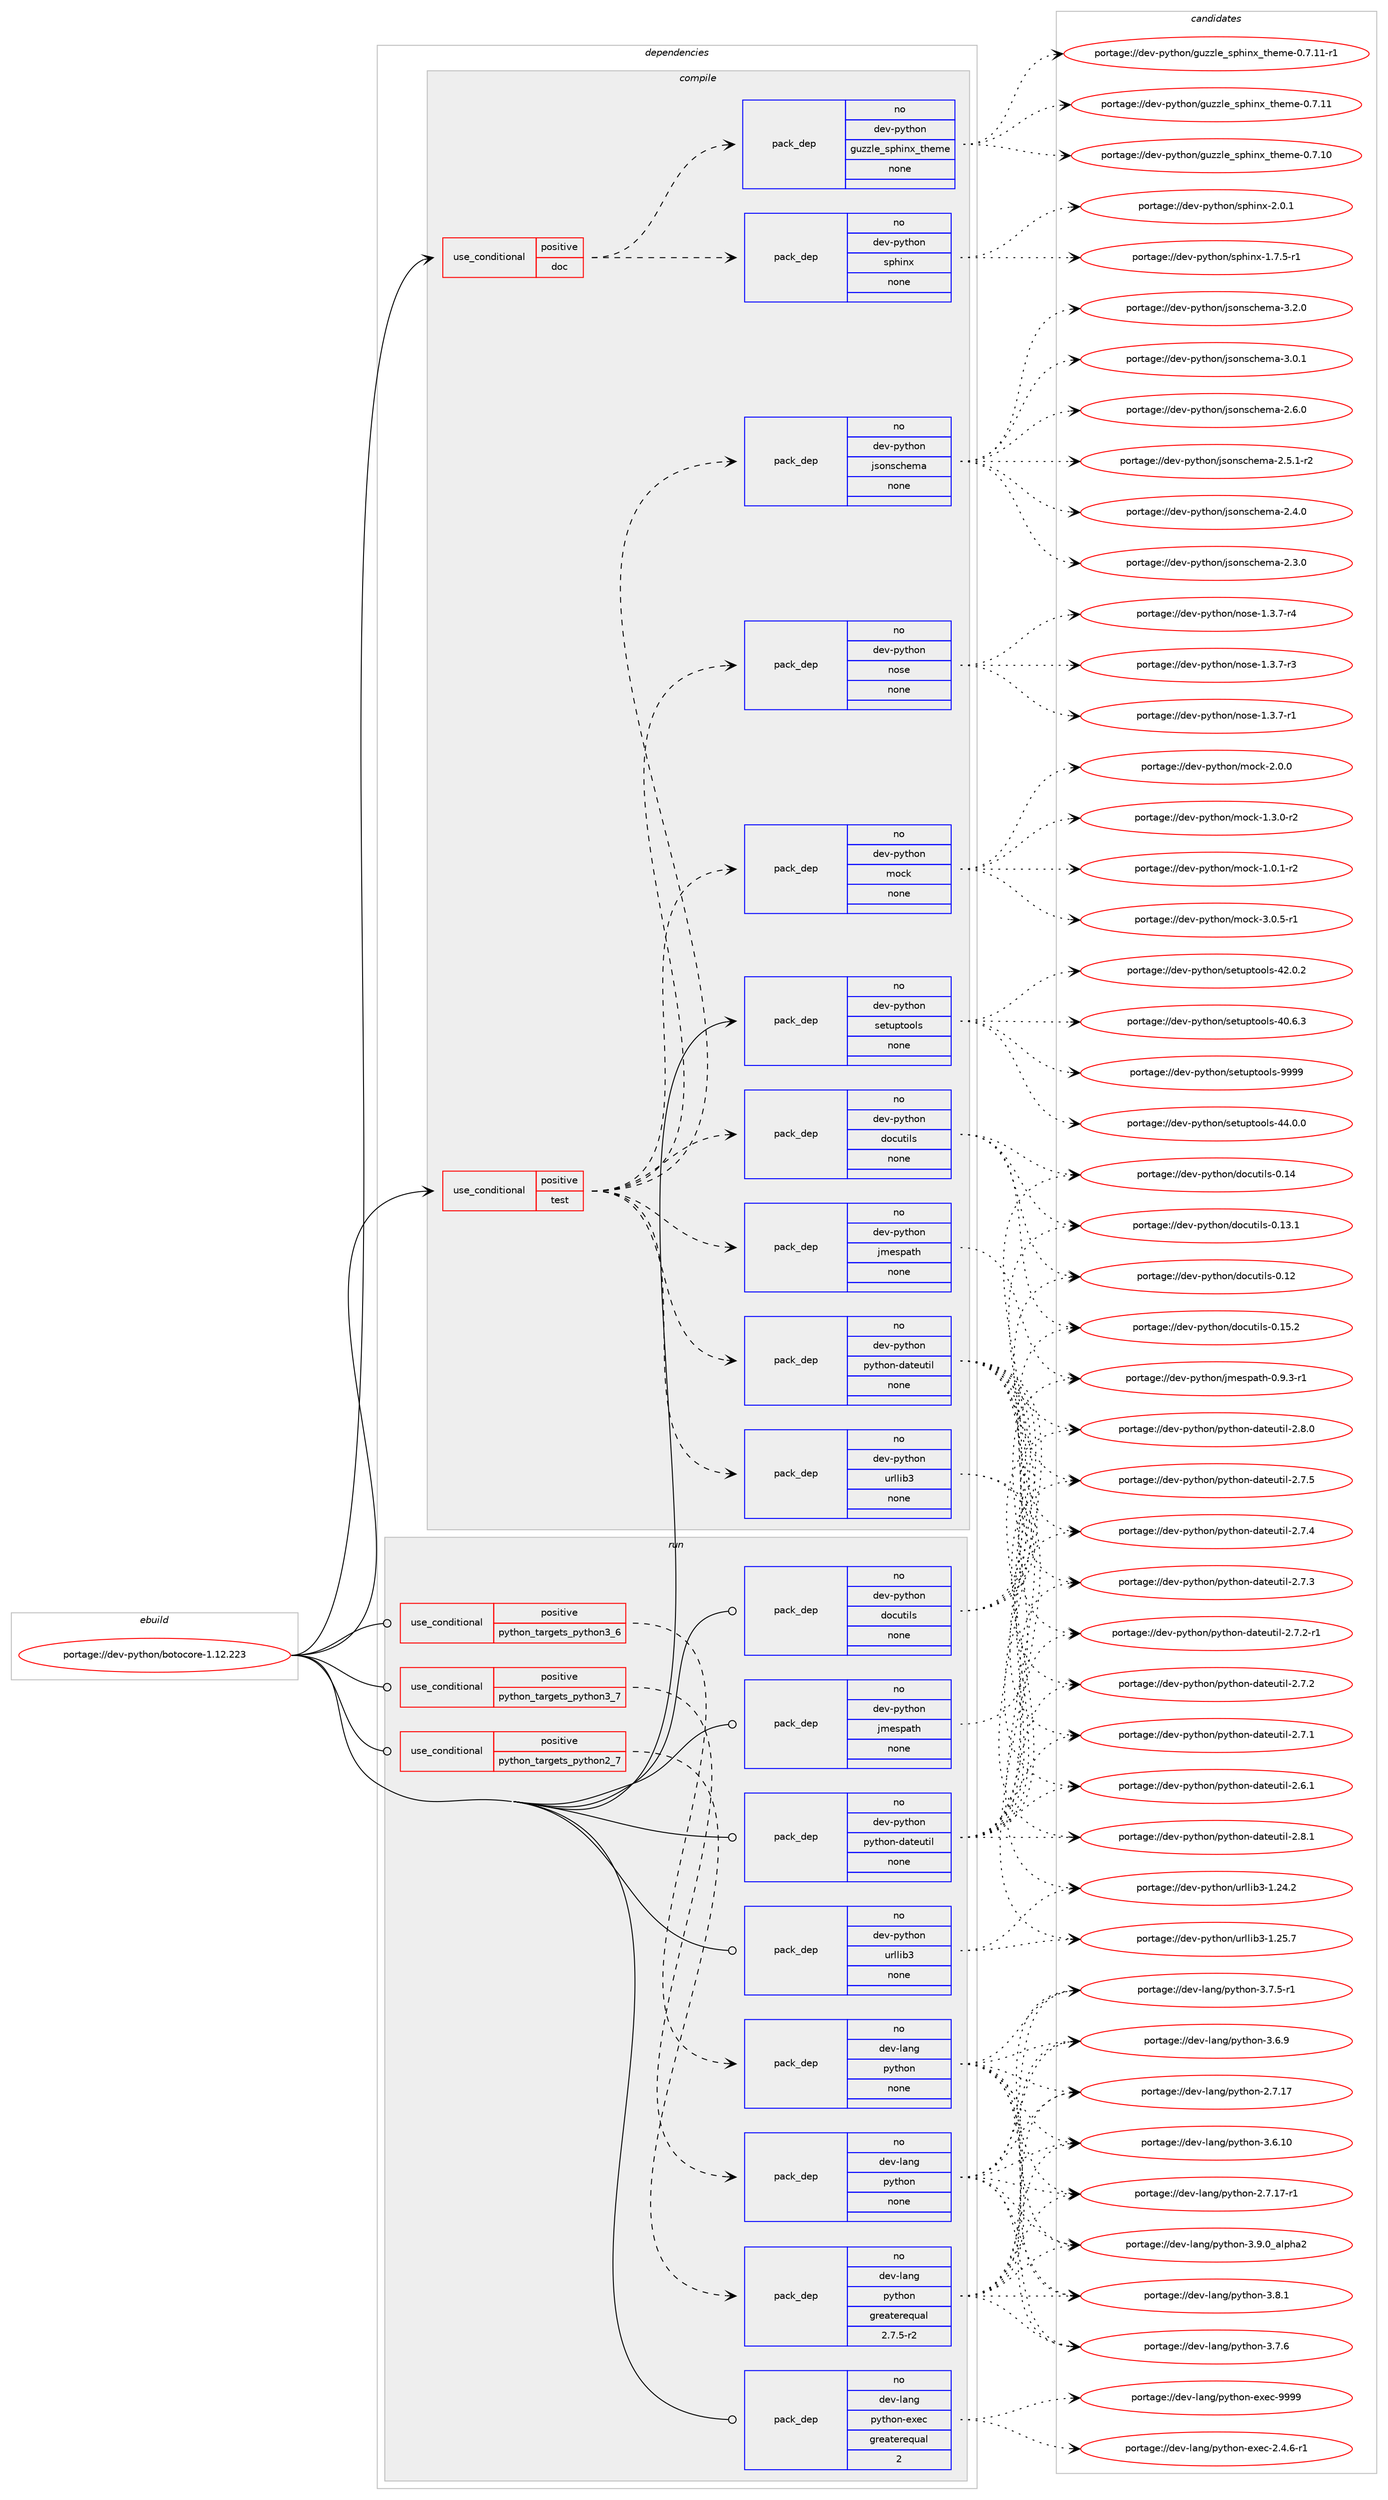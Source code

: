 digraph prolog {

# *************
# Graph options
# *************

newrank=true;
concentrate=true;
compound=true;
graph [rankdir=LR,fontname=Helvetica,fontsize=10,ranksep=1.5];#, ranksep=2.5, nodesep=0.2];
edge  [arrowhead=vee];
node  [fontname=Helvetica,fontsize=10];

# **********
# The ebuild
# **********

subgraph cluster_leftcol {
color=gray;
label=<<i>ebuild</i>>;
id [label="portage://dev-python/botocore-1.12.223", color=red, width=4, href="../dev-python/botocore-1.12.223.svg"];
}

# ****************
# The dependencies
# ****************

subgraph cluster_midcol {
color=gray;
label=<<i>dependencies</i>>;
subgraph cluster_compile {
fillcolor="#eeeeee";
style=filled;
label=<<i>compile</i>>;
subgraph cond118232 {
dependency468782 [label=<<TABLE BORDER="0" CELLBORDER="1" CELLSPACING="0" CELLPADDING="4"><TR><TD ROWSPAN="3" CELLPADDING="10">use_conditional</TD></TR><TR><TD>positive</TD></TR><TR><TD>doc</TD></TR></TABLE>>, shape=none, color=red];
subgraph pack345538 {
dependency468783 [label=<<TABLE BORDER="0" CELLBORDER="1" CELLSPACING="0" CELLPADDING="4" WIDTH="220"><TR><TD ROWSPAN="6" CELLPADDING="30">pack_dep</TD></TR><TR><TD WIDTH="110">no</TD></TR><TR><TD>dev-python</TD></TR><TR><TD>guzzle_sphinx_theme</TD></TR><TR><TD>none</TD></TR><TR><TD></TD></TR></TABLE>>, shape=none, color=blue];
}
dependency468782:e -> dependency468783:w [weight=20,style="dashed",arrowhead="vee"];
subgraph pack345539 {
dependency468784 [label=<<TABLE BORDER="0" CELLBORDER="1" CELLSPACING="0" CELLPADDING="4" WIDTH="220"><TR><TD ROWSPAN="6" CELLPADDING="30">pack_dep</TD></TR><TR><TD WIDTH="110">no</TD></TR><TR><TD>dev-python</TD></TR><TR><TD>sphinx</TD></TR><TR><TD>none</TD></TR><TR><TD></TD></TR></TABLE>>, shape=none, color=blue];
}
dependency468782:e -> dependency468784:w [weight=20,style="dashed",arrowhead="vee"];
}
id:e -> dependency468782:w [weight=20,style="solid",arrowhead="vee"];
subgraph cond118233 {
dependency468785 [label=<<TABLE BORDER="0" CELLBORDER="1" CELLSPACING="0" CELLPADDING="4"><TR><TD ROWSPAN="3" CELLPADDING="10">use_conditional</TD></TR><TR><TD>positive</TD></TR><TR><TD>test</TD></TR></TABLE>>, shape=none, color=red];
subgraph pack345540 {
dependency468786 [label=<<TABLE BORDER="0" CELLBORDER="1" CELLSPACING="0" CELLPADDING="4" WIDTH="220"><TR><TD ROWSPAN="6" CELLPADDING="30">pack_dep</TD></TR><TR><TD WIDTH="110">no</TD></TR><TR><TD>dev-python</TD></TR><TR><TD>docutils</TD></TR><TR><TD>none</TD></TR><TR><TD></TD></TR></TABLE>>, shape=none, color=blue];
}
dependency468785:e -> dependency468786:w [weight=20,style="dashed",arrowhead="vee"];
subgraph pack345541 {
dependency468787 [label=<<TABLE BORDER="0" CELLBORDER="1" CELLSPACING="0" CELLPADDING="4" WIDTH="220"><TR><TD ROWSPAN="6" CELLPADDING="30">pack_dep</TD></TR><TR><TD WIDTH="110">no</TD></TR><TR><TD>dev-python</TD></TR><TR><TD>jmespath</TD></TR><TR><TD>none</TD></TR><TR><TD></TD></TR></TABLE>>, shape=none, color=blue];
}
dependency468785:e -> dependency468787:w [weight=20,style="dashed",arrowhead="vee"];
subgraph pack345542 {
dependency468788 [label=<<TABLE BORDER="0" CELLBORDER="1" CELLSPACING="0" CELLPADDING="4" WIDTH="220"><TR><TD ROWSPAN="6" CELLPADDING="30">pack_dep</TD></TR><TR><TD WIDTH="110">no</TD></TR><TR><TD>dev-python</TD></TR><TR><TD>python-dateutil</TD></TR><TR><TD>none</TD></TR><TR><TD></TD></TR></TABLE>>, shape=none, color=blue];
}
dependency468785:e -> dependency468788:w [weight=20,style="dashed",arrowhead="vee"];
subgraph pack345543 {
dependency468789 [label=<<TABLE BORDER="0" CELLBORDER="1" CELLSPACING="0" CELLPADDING="4" WIDTH="220"><TR><TD ROWSPAN="6" CELLPADDING="30">pack_dep</TD></TR><TR><TD WIDTH="110">no</TD></TR><TR><TD>dev-python</TD></TR><TR><TD>urllib3</TD></TR><TR><TD>none</TD></TR><TR><TD></TD></TR></TABLE>>, shape=none, color=blue];
}
dependency468785:e -> dependency468789:w [weight=20,style="dashed",arrowhead="vee"];
subgraph pack345544 {
dependency468790 [label=<<TABLE BORDER="0" CELLBORDER="1" CELLSPACING="0" CELLPADDING="4" WIDTH="220"><TR><TD ROWSPAN="6" CELLPADDING="30">pack_dep</TD></TR><TR><TD WIDTH="110">no</TD></TR><TR><TD>dev-python</TD></TR><TR><TD>mock</TD></TR><TR><TD>none</TD></TR><TR><TD></TD></TR></TABLE>>, shape=none, color=blue];
}
dependency468785:e -> dependency468790:w [weight=20,style="dashed",arrowhead="vee"];
subgraph pack345545 {
dependency468791 [label=<<TABLE BORDER="0" CELLBORDER="1" CELLSPACING="0" CELLPADDING="4" WIDTH="220"><TR><TD ROWSPAN="6" CELLPADDING="30">pack_dep</TD></TR><TR><TD WIDTH="110">no</TD></TR><TR><TD>dev-python</TD></TR><TR><TD>nose</TD></TR><TR><TD>none</TD></TR><TR><TD></TD></TR></TABLE>>, shape=none, color=blue];
}
dependency468785:e -> dependency468791:w [weight=20,style="dashed",arrowhead="vee"];
subgraph pack345546 {
dependency468792 [label=<<TABLE BORDER="0" CELLBORDER="1" CELLSPACING="0" CELLPADDING="4" WIDTH="220"><TR><TD ROWSPAN="6" CELLPADDING="30">pack_dep</TD></TR><TR><TD WIDTH="110">no</TD></TR><TR><TD>dev-python</TD></TR><TR><TD>jsonschema</TD></TR><TR><TD>none</TD></TR><TR><TD></TD></TR></TABLE>>, shape=none, color=blue];
}
dependency468785:e -> dependency468792:w [weight=20,style="dashed",arrowhead="vee"];
}
id:e -> dependency468785:w [weight=20,style="solid",arrowhead="vee"];
subgraph pack345547 {
dependency468793 [label=<<TABLE BORDER="0" CELLBORDER="1" CELLSPACING="0" CELLPADDING="4" WIDTH="220"><TR><TD ROWSPAN="6" CELLPADDING="30">pack_dep</TD></TR><TR><TD WIDTH="110">no</TD></TR><TR><TD>dev-python</TD></TR><TR><TD>setuptools</TD></TR><TR><TD>none</TD></TR><TR><TD></TD></TR></TABLE>>, shape=none, color=blue];
}
id:e -> dependency468793:w [weight=20,style="solid",arrowhead="vee"];
}
subgraph cluster_compileandrun {
fillcolor="#eeeeee";
style=filled;
label=<<i>compile and run</i>>;
}
subgraph cluster_run {
fillcolor="#eeeeee";
style=filled;
label=<<i>run</i>>;
subgraph cond118234 {
dependency468794 [label=<<TABLE BORDER="0" CELLBORDER="1" CELLSPACING="0" CELLPADDING="4"><TR><TD ROWSPAN="3" CELLPADDING="10">use_conditional</TD></TR><TR><TD>positive</TD></TR><TR><TD>python_targets_python2_7</TD></TR></TABLE>>, shape=none, color=red];
subgraph pack345548 {
dependency468795 [label=<<TABLE BORDER="0" CELLBORDER="1" CELLSPACING="0" CELLPADDING="4" WIDTH="220"><TR><TD ROWSPAN="6" CELLPADDING="30">pack_dep</TD></TR><TR><TD WIDTH="110">no</TD></TR><TR><TD>dev-lang</TD></TR><TR><TD>python</TD></TR><TR><TD>greaterequal</TD></TR><TR><TD>2.7.5-r2</TD></TR></TABLE>>, shape=none, color=blue];
}
dependency468794:e -> dependency468795:w [weight=20,style="dashed",arrowhead="vee"];
}
id:e -> dependency468794:w [weight=20,style="solid",arrowhead="odot"];
subgraph cond118235 {
dependency468796 [label=<<TABLE BORDER="0" CELLBORDER="1" CELLSPACING="0" CELLPADDING="4"><TR><TD ROWSPAN="3" CELLPADDING="10">use_conditional</TD></TR><TR><TD>positive</TD></TR><TR><TD>python_targets_python3_6</TD></TR></TABLE>>, shape=none, color=red];
subgraph pack345549 {
dependency468797 [label=<<TABLE BORDER="0" CELLBORDER="1" CELLSPACING="0" CELLPADDING="4" WIDTH="220"><TR><TD ROWSPAN="6" CELLPADDING="30">pack_dep</TD></TR><TR><TD WIDTH="110">no</TD></TR><TR><TD>dev-lang</TD></TR><TR><TD>python</TD></TR><TR><TD>none</TD></TR><TR><TD></TD></TR></TABLE>>, shape=none, color=blue];
}
dependency468796:e -> dependency468797:w [weight=20,style="dashed",arrowhead="vee"];
}
id:e -> dependency468796:w [weight=20,style="solid",arrowhead="odot"];
subgraph cond118236 {
dependency468798 [label=<<TABLE BORDER="0" CELLBORDER="1" CELLSPACING="0" CELLPADDING="4"><TR><TD ROWSPAN="3" CELLPADDING="10">use_conditional</TD></TR><TR><TD>positive</TD></TR><TR><TD>python_targets_python3_7</TD></TR></TABLE>>, shape=none, color=red];
subgraph pack345550 {
dependency468799 [label=<<TABLE BORDER="0" CELLBORDER="1" CELLSPACING="0" CELLPADDING="4" WIDTH="220"><TR><TD ROWSPAN="6" CELLPADDING="30">pack_dep</TD></TR><TR><TD WIDTH="110">no</TD></TR><TR><TD>dev-lang</TD></TR><TR><TD>python</TD></TR><TR><TD>none</TD></TR><TR><TD></TD></TR></TABLE>>, shape=none, color=blue];
}
dependency468798:e -> dependency468799:w [weight=20,style="dashed",arrowhead="vee"];
}
id:e -> dependency468798:w [weight=20,style="solid",arrowhead="odot"];
subgraph pack345551 {
dependency468800 [label=<<TABLE BORDER="0" CELLBORDER="1" CELLSPACING="0" CELLPADDING="4" WIDTH="220"><TR><TD ROWSPAN="6" CELLPADDING="30">pack_dep</TD></TR><TR><TD WIDTH="110">no</TD></TR><TR><TD>dev-lang</TD></TR><TR><TD>python-exec</TD></TR><TR><TD>greaterequal</TD></TR><TR><TD>2</TD></TR></TABLE>>, shape=none, color=blue];
}
id:e -> dependency468800:w [weight=20,style="solid",arrowhead="odot"];
subgraph pack345552 {
dependency468801 [label=<<TABLE BORDER="0" CELLBORDER="1" CELLSPACING="0" CELLPADDING="4" WIDTH="220"><TR><TD ROWSPAN="6" CELLPADDING="30">pack_dep</TD></TR><TR><TD WIDTH="110">no</TD></TR><TR><TD>dev-python</TD></TR><TR><TD>docutils</TD></TR><TR><TD>none</TD></TR><TR><TD></TD></TR></TABLE>>, shape=none, color=blue];
}
id:e -> dependency468801:w [weight=20,style="solid",arrowhead="odot"];
subgraph pack345553 {
dependency468802 [label=<<TABLE BORDER="0" CELLBORDER="1" CELLSPACING="0" CELLPADDING="4" WIDTH="220"><TR><TD ROWSPAN="6" CELLPADDING="30">pack_dep</TD></TR><TR><TD WIDTH="110">no</TD></TR><TR><TD>dev-python</TD></TR><TR><TD>jmespath</TD></TR><TR><TD>none</TD></TR><TR><TD></TD></TR></TABLE>>, shape=none, color=blue];
}
id:e -> dependency468802:w [weight=20,style="solid",arrowhead="odot"];
subgraph pack345554 {
dependency468803 [label=<<TABLE BORDER="0" CELLBORDER="1" CELLSPACING="0" CELLPADDING="4" WIDTH="220"><TR><TD ROWSPAN="6" CELLPADDING="30">pack_dep</TD></TR><TR><TD WIDTH="110">no</TD></TR><TR><TD>dev-python</TD></TR><TR><TD>python-dateutil</TD></TR><TR><TD>none</TD></TR><TR><TD></TD></TR></TABLE>>, shape=none, color=blue];
}
id:e -> dependency468803:w [weight=20,style="solid",arrowhead="odot"];
subgraph pack345555 {
dependency468804 [label=<<TABLE BORDER="0" CELLBORDER="1" CELLSPACING="0" CELLPADDING="4" WIDTH="220"><TR><TD ROWSPAN="6" CELLPADDING="30">pack_dep</TD></TR><TR><TD WIDTH="110">no</TD></TR><TR><TD>dev-python</TD></TR><TR><TD>urllib3</TD></TR><TR><TD>none</TD></TR><TR><TD></TD></TR></TABLE>>, shape=none, color=blue];
}
id:e -> dependency468804:w [weight=20,style="solid",arrowhead="odot"];
}
}

# **************
# The candidates
# **************

subgraph cluster_choices {
rank=same;
color=gray;
label=<<i>candidates</i>>;

subgraph choice345538 {
color=black;
nodesep=1;
choice10010111845112121116104111110471031171221221081019511511210410511012095116104101109101454846554649494511449 [label="portage://dev-python/guzzle_sphinx_theme-0.7.11-r1", color=red, width=4,href="../dev-python/guzzle_sphinx_theme-0.7.11-r1.svg"];
choice1001011184511212111610411111047103117122122108101951151121041051101209511610410110910145484655464949 [label="portage://dev-python/guzzle_sphinx_theme-0.7.11", color=red, width=4,href="../dev-python/guzzle_sphinx_theme-0.7.11.svg"];
choice1001011184511212111610411111047103117122122108101951151121041051101209511610410110910145484655464948 [label="portage://dev-python/guzzle_sphinx_theme-0.7.10", color=red, width=4,href="../dev-python/guzzle_sphinx_theme-0.7.10.svg"];
dependency468783:e -> choice10010111845112121116104111110471031171221221081019511511210410511012095116104101109101454846554649494511449:w [style=dotted,weight="100"];
dependency468783:e -> choice1001011184511212111610411111047103117122122108101951151121041051101209511610410110910145484655464949:w [style=dotted,weight="100"];
dependency468783:e -> choice1001011184511212111610411111047103117122122108101951151121041051101209511610410110910145484655464948:w [style=dotted,weight="100"];
}
subgraph choice345539 {
color=black;
nodesep=1;
choice1001011184511212111610411111047115112104105110120455046484649 [label="portage://dev-python/sphinx-2.0.1", color=red, width=4,href="../dev-python/sphinx-2.0.1.svg"];
choice10010111845112121116104111110471151121041051101204549465546534511449 [label="portage://dev-python/sphinx-1.7.5-r1", color=red, width=4,href="../dev-python/sphinx-1.7.5-r1.svg"];
dependency468784:e -> choice1001011184511212111610411111047115112104105110120455046484649:w [style=dotted,weight="100"];
dependency468784:e -> choice10010111845112121116104111110471151121041051101204549465546534511449:w [style=dotted,weight="100"];
}
subgraph choice345540 {
color=black;
nodesep=1;
choice10010111845112121116104111110471001119911711610510811545484649534650 [label="portage://dev-python/docutils-0.15.2", color=red, width=4,href="../dev-python/docutils-0.15.2.svg"];
choice1001011184511212111610411111047100111991171161051081154548464952 [label="portage://dev-python/docutils-0.14", color=red, width=4,href="../dev-python/docutils-0.14.svg"];
choice10010111845112121116104111110471001119911711610510811545484649514649 [label="portage://dev-python/docutils-0.13.1", color=red, width=4,href="../dev-python/docutils-0.13.1.svg"];
choice1001011184511212111610411111047100111991171161051081154548464950 [label="portage://dev-python/docutils-0.12", color=red, width=4,href="../dev-python/docutils-0.12.svg"];
dependency468786:e -> choice10010111845112121116104111110471001119911711610510811545484649534650:w [style=dotted,weight="100"];
dependency468786:e -> choice1001011184511212111610411111047100111991171161051081154548464952:w [style=dotted,weight="100"];
dependency468786:e -> choice10010111845112121116104111110471001119911711610510811545484649514649:w [style=dotted,weight="100"];
dependency468786:e -> choice1001011184511212111610411111047100111991171161051081154548464950:w [style=dotted,weight="100"];
}
subgraph choice345541 {
color=black;
nodesep=1;
choice1001011184511212111610411111047106109101115112971161044548465746514511449 [label="portage://dev-python/jmespath-0.9.3-r1", color=red, width=4,href="../dev-python/jmespath-0.9.3-r1.svg"];
dependency468787:e -> choice1001011184511212111610411111047106109101115112971161044548465746514511449:w [style=dotted,weight="100"];
}
subgraph choice345542 {
color=black;
nodesep=1;
choice10010111845112121116104111110471121211161041111104510097116101117116105108455046564649 [label="portage://dev-python/python-dateutil-2.8.1", color=red, width=4,href="../dev-python/python-dateutil-2.8.1.svg"];
choice10010111845112121116104111110471121211161041111104510097116101117116105108455046564648 [label="portage://dev-python/python-dateutil-2.8.0", color=red, width=4,href="../dev-python/python-dateutil-2.8.0.svg"];
choice10010111845112121116104111110471121211161041111104510097116101117116105108455046554653 [label="portage://dev-python/python-dateutil-2.7.5", color=red, width=4,href="../dev-python/python-dateutil-2.7.5.svg"];
choice10010111845112121116104111110471121211161041111104510097116101117116105108455046554652 [label="portage://dev-python/python-dateutil-2.7.4", color=red, width=4,href="../dev-python/python-dateutil-2.7.4.svg"];
choice10010111845112121116104111110471121211161041111104510097116101117116105108455046554651 [label="portage://dev-python/python-dateutil-2.7.3", color=red, width=4,href="../dev-python/python-dateutil-2.7.3.svg"];
choice100101118451121211161041111104711212111610411111045100971161011171161051084550465546504511449 [label="portage://dev-python/python-dateutil-2.7.2-r1", color=red, width=4,href="../dev-python/python-dateutil-2.7.2-r1.svg"];
choice10010111845112121116104111110471121211161041111104510097116101117116105108455046554650 [label="portage://dev-python/python-dateutil-2.7.2", color=red, width=4,href="../dev-python/python-dateutil-2.7.2.svg"];
choice10010111845112121116104111110471121211161041111104510097116101117116105108455046554649 [label="portage://dev-python/python-dateutil-2.7.1", color=red, width=4,href="../dev-python/python-dateutil-2.7.1.svg"];
choice10010111845112121116104111110471121211161041111104510097116101117116105108455046544649 [label="portage://dev-python/python-dateutil-2.6.1", color=red, width=4,href="../dev-python/python-dateutil-2.6.1.svg"];
dependency468788:e -> choice10010111845112121116104111110471121211161041111104510097116101117116105108455046564649:w [style=dotted,weight="100"];
dependency468788:e -> choice10010111845112121116104111110471121211161041111104510097116101117116105108455046564648:w [style=dotted,weight="100"];
dependency468788:e -> choice10010111845112121116104111110471121211161041111104510097116101117116105108455046554653:w [style=dotted,weight="100"];
dependency468788:e -> choice10010111845112121116104111110471121211161041111104510097116101117116105108455046554652:w [style=dotted,weight="100"];
dependency468788:e -> choice10010111845112121116104111110471121211161041111104510097116101117116105108455046554651:w [style=dotted,weight="100"];
dependency468788:e -> choice100101118451121211161041111104711212111610411111045100971161011171161051084550465546504511449:w [style=dotted,weight="100"];
dependency468788:e -> choice10010111845112121116104111110471121211161041111104510097116101117116105108455046554650:w [style=dotted,weight="100"];
dependency468788:e -> choice10010111845112121116104111110471121211161041111104510097116101117116105108455046554649:w [style=dotted,weight="100"];
dependency468788:e -> choice10010111845112121116104111110471121211161041111104510097116101117116105108455046544649:w [style=dotted,weight="100"];
}
subgraph choice345543 {
color=black;
nodesep=1;
choice1001011184511212111610411111047117114108108105985145494650534655 [label="portage://dev-python/urllib3-1.25.7", color=red, width=4,href="../dev-python/urllib3-1.25.7.svg"];
choice1001011184511212111610411111047117114108108105985145494650524650 [label="portage://dev-python/urllib3-1.24.2", color=red, width=4,href="../dev-python/urllib3-1.24.2.svg"];
dependency468789:e -> choice1001011184511212111610411111047117114108108105985145494650534655:w [style=dotted,weight="100"];
dependency468789:e -> choice1001011184511212111610411111047117114108108105985145494650524650:w [style=dotted,weight="100"];
}
subgraph choice345544 {
color=black;
nodesep=1;
choice1001011184511212111610411111047109111991074551464846534511449 [label="portage://dev-python/mock-3.0.5-r1", color=red, width=4,href="../dev-python/mock-3.0.5-r1.svg"];
choice100101118451121211161041111104710911199107455046484648 [label="portage://dev-python/mock-2.0.0", color=red, width=4,href="../dev-python/mock-2.0.0.svg"];
choice1001011184511212111610411111047109111991074549465146484511450 [label="portage://dev-python/mock-1.3.0-r2", color=red, width=4,href="../dev-python/mock-1.3.0-r2.svg"];
choice1001011184511212111610411111047109111991074549464846494511450 [label="portage://dev-python/mock-1.0.1-r2", color=red, width=4,href="../dev-python/mock-1.0.1-r2.svg"];
dependency468790:e -> choice1001011184511212111610411111047109111991074551464846534511449:w [style=dotted,weight="100"];
dependency468790:e -> choice100101118451121211161041111104710911199107455046484648:w [style=dotted,weight="100"];
dependency468790:e -> choice1001011184511212111610411111047109111991074549465146484511450:w [style=dotted,weight="100"];
dependency468790:e -> choice1001011184511212111610411111047109111991074549464846494511450:w [style=dotted,weight="100"];
}
subgraph choice345545 {
color=black;
nodesep=1;
choice10010111845112121116104111110471101111151014549465146554511452 [label="portage://dev-python/nose-1.3.7-r4", color=red, width=4,href="../dev-python/nose-1.3.7-r4.svg"];
choice10010111845112121116104111110471101111151014549465146554511451 [label="portage://dev-python/nose-1.3.7-r3", color=red, width=4,href="../dev-python/nose-1.3.7-r3.svg"];
choice10010111845112121116104111110471101111151014549465146554511449 [label="portage://dev-python/nose-1.3.7-r1", color=red, width=4,href="../dev-python/nose-1.3.7-r1.svg"];
dependency468791:e -> choice10010111845112121116104111110471101111151014549465146554511452:w [style=dotted,weight="100"];
dependency468791:e -> choice10010111845112121116104111110471101111151014549465146554511451:w [style=dotted,weight="100"];
dependency468791:e -> choice10010111845112121116104111110471101111151014549465146554511449:w [style=dotted,weight="100"];
}
subgraph choice345546 {
color=black;
nodesep=1;
choice10010111845112121116104111110471061151111101159910410110997455146504648 [label="portage://dev-python/jsonschema-3.2.0", color=red, width=4,href="../dev-python/jsonschema-3.2.0.svg"];
choice10010111845112121116104111110471061151111101159910410110997455146484649 [label="portage://dev-python/jsonschema-3.0.1", color=red, width=4,href="../dev-python/jsonschema-3.0.1.svg"];
choice10010111845112121116104111110471061151111101159910410110997455046544648 [label="portage://dev-python/jsonschema-2.6.0", color=red, width=4,href="../dev-python/jsonschema-2.6.0.svg"];
choice100101118451121211161041111104710611511111011599104101109974550465346494511450 [label="portage://dev-python/jsonschema-2.5.1-r2", color=red, width=4,href="../dev-python/jsonschema-2.5.1-r2.svg"];
choice10010111845112121116104111110471061151111101159910410110997455046524648 [label="portage://dev-python/jsonschema-2.4.0", color=red, width=4,href="../dev-python/jsonschema-2.4.0.svg"];
choice10010111845112121116104111110471061151111101159910410110997455046514648 [label="portage://dev-python/jsonschema-2.3.0", color=red, width=4,href="../dev-python/jsonschema-2.3.0.svg"];
dependency468792:e -> choice10010111845112121116104111110471061151111101159910410110997455146504648:w [style=dotted,weight="100"];
dependency468792:e -> choice10010111845112121116104111110471061151111101159910410110997455146484649:w [style=dotted,weight="100"];
dependency468792:e -> choice10010111845112121116104111110471061151111101159910410110997455046544648:w [style=dotted,weight="100"];
dependency468792:e -> choice100101118451121211161041111104710611511111011599104101109974550465346494511450:w [style=dotted,weight="100"];
dependency468792:e -> choice10010111845112121116104111110471061151111101159910410110997455046524648:w [style=dotted,weight="100"];
dependency468792:e -> choice10010111845112121116104111110471061151111101159910410110997455046514648:w [style=dotted,weight="100"];
}
subgraph choice345547 {
color=black;
nodesep=1;
choice10010111845112121116104111110471151011161171121161111111081154557575757 [label="portage://dev-python/setuptools-9999", color=red, width=4,href="../dev-python/setuptools-9999.svg"];
choice100101118451121211161041111104711510111611711211611111110811545525246484648 [label="portage://dev-python/setuptools-44.0.0", color=red, width=4,href="../dev-python/setuptools-44.0.0.svg"];
choice100101118451121211161041111104711510111611711211611111110811545525046484650 [label="portage://dev-python/setuptools-42.0.2", color=red, width=4,href="../dev-python/setuptools-42.0.2.svg"];
choice100101118451121211161041111104711510111611711211611111110811545524846544651 [label="portage://dev-python/setuptools-40.6.3", color=red, width=4,href="../dev-python/setuptools-40.6.3.svg"];
dependency468793:e -> choice10010111845112121116104111110471151011161171121161111111081154557575757:w [style=dotted,weight="100"];
dependency468793:e -> choice100101118451121211161041111104711510111611711211611111110811545525246484648:w [style=dotted,weight="100"];
dependency468793:e -> choice100101118451121211161041111104711510111611711211611111110811545525046484650:w [style=dotted,weight="100"];
dependency468793:e -> choice100101118451121211161041111104711510111611711211611111110811545524846544651:w [style=dotted,weight="100"];
}
subgraph choice345548 {
color=black;
nodesep=1;
choice10010111845108971101034711212111610411111045514657464895971081121049750 [label="portage://dev-lang/python-3.9.0_alpha2", color=red, width=4,href="../dev-lang/python-3.9.0_alpha2.svg"];
choice100101118451089711010347112121116104111110455146564649 [label="portage://dev-lang/python-3.8.1", color=red, width=4,href="../dev-lang/python-3.8.1.svg"];
choice100101118451089711010347112121116104111110455146554654 [label="portage://dev-lang/python-3.7.6", color=red, width=4,href="../dev-lang/python-3.7.6.svg"];
choice1001011184510897110103471121211161041111104551465546534511449 [label="portage://dev-lang/python-3.7.5-r1", color=red, width=4,href="../dev-lang/python-3.7.5-r1.svg"];
choice100101118451089711010347112121116104111110455146544657 [label="portage://dev-lang/python-3.6.9", color=red, width=4,href="../dev-lang/python-3.6.9.svg"];
choice10010111845108971101034711212111610411111045514654464948 [label="portage://dev-lang/python-3.6.10", color=red, width=4,href="../dev-lang/python-3.6.10.svg"];
choice100101118451089711010347112121116104111110455046554649554511449 [label="portage://dev-lang/python-2.7.17-r1", color=red, width=4,href="../dev-lang/python-2.7.17-r1.svg"];
choice10010111845108971101034711212111610411111045504655464955 [label="portage://dev-lang/python-2.7.17", color=red, width=4,href="../dev-lang/python-2.7.17.svg"];
dependency468795:e -> choice10010111845108971101034711212111610411111045514657464895971081121049750:w [style=dotted,weight="100"];
dependency468795:e -> choice100101118451089711010347112121116104111110455146564649:w [style=dotted,weight="100"];
dependency468795:e -> choice100101118451089711010347112121116104111110455146554654:w [style=dotted,weight="100"];
dependency468795:e -> choice1001011184510897110103471121211161041111104551465546534511449:w [style=dotted,weight="100"];
dependency468795:e -> choice100101118451089711010347112121116104111110455146544657:w [style=dotted,weight="100"];
dependency468795:e -> choice10010111845108971101034711212111610411111045514654464948:w [style=dotted,weight="100"];
dependency468795:e -> choice100101118451089711010347112121116104111110455046554649554511449:w [style=dotted,weight="100"];
dependency468795:e -> choice10010111845108971101034711212111610411111045504655464955:w [style=dotted,weight="100"];
}
subgraph choice345549 {
color=black;
nodesep=1;
choice10010111845108971101034711212111610411111045514657464895971081121049750 [label="portage://dev-lang/python-3.9.0_alpha2", color=red, width=4,href="../dev-lang/python-3.9.0_alpha2.svg"];
choice100101118451089711010347112121116104111110455146564649 [label="portage://dev-lang/python-3.8.1", color=red, width=4,href="../dev-lang/python-3.8.1.svg"];
choice100101118451089711010347112121116104111110455146554654 [label="portage://dev-lang/python-3.7.6", color=red, width=4,href="../dev-lang/python-3.7.6.svg"];
choice1001011184510897110103471121211161041111104551465546534511449 [label="portage://dev-lang/python-3.7.5-r1", color=red, width=4,href="../dev-lang/python-3.7.5-r1.svg"];
choice100101118451089711010347112121116104111110455146544657 [label="portage://dev-lang/python-3.6.9", color=red, width=4,href="../dev-lang/python-3.6.9.svg"];
choice10010111845108971101034711212111610411111045514654464948 [label="portage://dev-lang/python-3.6.10", color=red, width=4,href="../dev-lang/python-3.6.10.svg"];
choice100101118451089711010347112121116104111110455046554649554511449 [label="portage://dev-lang/python-2.7.17-r1", color=red, width=4,href="../dev-lang/python-2.7.17-r1.svg"];
choice10010111845108971101034711212111610411111045504655464955 [label="portage://dev-lang/python-2.7.17", color=red, width=4,href="../dev-lang/python-2.7.17.svg"];
dependency468797:e -> choice10010111845108971101034711212111610411111045514657464895971081121049750:w [style=dotted,weight="100"];
dependency468797:e -> choice100101118451089711010347112121116104111110455146564649:w [style=dotted,weight="100"];
dependency468797:e -> choice100101118451089711010347112121116104111110455146554654:w [style=dotted,weight="100"];
dependency468797:e -> choice1001011184510897110103471121211161041111104551465546534511449:w [style=dotted,weight="100"];
dependency468797:e -> choice100101118451089711010347112121116104111110455146544657:w [style=dotted,weight="100"];
dependency468797:e -> choice10010111845108971101034711212111610411111045514654464948:w [style=dotted,weight="100"];
dependency468797:e -> choice100101118451089711010347112121116104111110455046554649554511449:w [style=dotted,weight="100"];
dependency468797:e -> choice10010111845108971101034711212111610411111045504655464955:w [style=dotted,weight="100"];
}
subgraph choice345550 {
color=black;
nodesep=1;
choice10010111845108971101034711212111610411111045514657464895971081121049750 [label="portage://dev-lang/python-3.9.0_alpha2", color=red, width=4,href="../dev-lang/python-3.9.0_alpha2.svg"];
choice100101118451089711010347112121116104111110455146564649 [label="portage://dev-lang/python-3.8.1", color=red, width=4,href="../dev-lang/python-3.8.1.svg"];
choice100101118451089711010347112121116104111110455146554654 [label="portage://dev-lang/python-3.7.6", color=red, width=4,href="../dev-lang/python-3.7.6.svg"];
choice1001011184510897110103471121211161041111104551465546534511449 [label="portage://dev-lang/python-3.7.5-r1", color=red, width=4,href="../dev-lang/python-3.7.5-r1.svg"];
choice100101118451089711010347112121116104111110455146544657 [label="portage://dev-lang/python-3.6.9", color=red, width=4,href="../dev-lang/python-3.6.9.svg"];
choice10010111845108971101034711212111610411111045514654464948 [label="portage://dev-lang/python-3.6.10", color=red, width=4,href="../dev-lang/python-3.6.10.svg"];
choice100101118451089711010347112121116104111110455046554649554511449 [label="portage://dev-lang/python-2.7.17-r1", color=red, width=4,href="../dev-lang/python-2.7.17-r1.svg"];
choice10010111845108971101034711212111610411111045504655464955 [label="portage://dev-lang/python-2.7.17", color=red, width=4,href="../dev-lang/python-2.7.17.svg"];
dependency468799:e -> choice10010111845108971101034711212111610411111045514657464895971081121049750:w [style=dotted,weight="100"];
dependency468799:e -> choice100101118451089711010347112121116104111110455146564649:w [style=dotted,weight="100"];
dependency468799:e -> choice100101118451089711010347112121116104111110455146554654:w [style=dotted,weight="100"];
dependency468799:e -> choice1001011184510897110103471121211161041111104551465546534511449:w [style=dotted,weight="100"];
dependency468799:e -> choice100101118451089711010347112121116104111110455146544657:w [style=dotted,weight="100"];
dependency468799:e -> choice10010111845108971101034711212111610411111045514654464948:w [style=dotted,weight="100"];
dependency468799:e -> choice100101118451089711010347112121116104111110455046554649554511449:w [style=dotted,weight="100"];
dependency468799:e -> choice10010111845108971101034711212111610411111045504655464955:w [style=dotted,weight="100"];
}
subgraph choice345551 {
color=black;
nodesep=1;
choice10010111845108971101034711212111610411111045101120101994557575757 [label="portage://dev-lang/python-exec-9999", color=red, width=4,href="../dev-lang/python-exec-9999.svg"];
choice10010111845108971101034711212111610411111045101120101994550465246544511449 [label="portage://dev-lang/python-exec-2.4.6-r1", color=red, width=4,href="../dev-lang/python-exec-2.4.6-r1.svg"];
dependency468800:e -> choice10010111845108971101034711212111610411111045101120101994557575757:w [style=dotted,weight="100"];
dependency468800:e -> choice10010111845108971101034711212111610411111045101120101994550465246544511449:w [style=dotted,weight="100"];
}
subgraph choice345552 {
color=black;
nodesep=1;
choice10010111845112121116104111110471001119911711610510811545484649534650 [label="portage://dev-python/docutils-0.15.2", color=red, width=4,href="../dev-python/docutils-0.15.2.svg"];
choice1001011184511212111610411111047100111991171161051081154548464952 [label="portage://dev-python/docutils-0.14", color=red, width=4,href="../dev-python/docutils-0.14.svg"];
choice10010111845112121116104111110471001119911711610510811545484649514649 [label="portage://dev-python/docutils-0.13.1", color=red, width=4,href="../dev-python/docutils-0.13.1.svg"];
choice1001011184511212111610411111047100111991171161051081154548464950 [label="portage://dev-python/docutils-0.12", color=red, width=4,href="../dev-python/docutils-0.12.svg"];
dependency468801:e -> choice10010111845112121116104111110471001119911711610510811545484649534650:w [style=dotted,weight="100"];
dependency468801:e -> choice1001011184511212111610411111047100111991171161051081154548464952:w [style=dotted,weight="100"];
dependency468801:e -> choice10010111845112121116104111110471001119911711610510811545484649514649:w [style=dotted,weight="100"];
dependency468801:e -> choice1001011184511212111610411111047100111991171161051081154548464950:w [style=dotted,weight="100"];
}
subgraph choice345553 {
color=black;
nodesep=1;
choice1001011184511212111610411111047106109101115112971161044548465746514511449 [label="portage://dev-python/jmespath-0.9.3-r1", color=red, width=4,href="../dev-python/jmespath-0.9.3-r1.svg"];
dependency468802:e -> choice1001011184511212111610411111047106109101115112971161044548465746514511449:w [style=dotted,weight="100"];
}
subgraph choice345554 {
color=black;
nodesep=1;
choice10010111845112121116104111110471121211161041111104510097116101117116105108455046564649 [label="portage://dev-python/python-dateutil-2.8.1", color=red, width=4,href="../dev-python/python-dateutil-2.8.1.svg"];
choice10010111845112121116104111110471121211161041111104510097116101117116105108455046564648 [label="portage://dev-python/python-dateutil-2.8.0", color=red, width=4,href="../dev-python/python-dateutil-2.8.0.svg"];
choice10010111845112121116104111110471121211161041111104510097116101117116105108455046554653 [label="portage://dev-python/python-dateutil-2.7.5", color=red, width=4,href="../dev-python/python-dateutil-2.7.5.svg"];
choice10010111845112121116104111110471121211161041111104510097116101117116105108455046554652 [label="portage://dev-python/python-dateutil-2.7.4", color=red, width=4,href="../dev-python/python-dateutil-2.7.4.svg"];
choice10010111845112121116104111110471121211161041111104510097116101117116105108455046554651 [label="portage://dev-python/python-dateutil-2.7.3", color=red, width=4,href="../dev-python/python-dateutil-2.7.3.svg"];
choice100101118451121211161041111104711212111610411111045100971161011171161051084550465546504511449 [label="portage://dev-python/python-dateutil-2.7.2-r1", color=red, width=4,href="../dev-python/python-dateutil-2.7.2-r1.svg"];
choice10010111845112121116104111110471121211161041111104510097116101117116105108455046554650 [label="portage://dev-python/python-dateutil-2.7.2", color=red, width=4,href="../dev-python/python-dateutil-2.7.2.svg"];
choice10010111845112121116104111110471121211161041111104510097116101117116105108455046554649 [label="portage://dev-python/python-dateutil-2.7.1", color=red, width=4,href="../dev-python/python-dateutil-2.7.1.svg"];
choice10010111845112121116104111110471121211161041111104510097116101117116105108455046544649 [label="portage://dev-python/python-dateutil-2.6.1", color=red, width=4,href="../dev-python/python-dateutil-2.6.1.svg"];
dependency468803:e -> choice10010111845112121116104111110471121211161041111104510097116101117116105108455046564649:w [style=dotted,weight="100"];
dependency468803:e -> choice10010111845112121116104111110471121211161041111104510097116101117116105108455046564648:w [style=dotted,weight="100"];
dependency468803:e -> choice10010111845112121116104111110471121211161041111104510097116101117116105108455046554653:w [style=dotted,weight="100"];
dependency468803:e -> choice10010111845112121116104111110471121211161041111104510097116101117116105108455046554652:w [style=dotted,weight="100"];
dependency468803:e -> choice10010111845112121116104111110471121211161041111104510097116101117116105108455046554651:w [style=dotted,weight="100"];
dependency468803:e -> choice100101118451121211161041111104711212111610411111045100971161011171161051084550465546504511449:w [style=dotted,weight="100"];
dependency468803:e -> choice10010111845112121116104111110471121211161041111104510097116101117116105108455046554650:w [style=dotted,weight="100"];
dependency468803:e -> choice10010111845112121116104111110471121211161041111104510097116101117116105108455046554649:w [style=dotted,weight="100"];
dependency468803:e -> choice10010111845112121116104111110471121211161041111104510097116101117116105108455046544649:w [style=dotted,weight="100"];
}
subgraph choice345555 {
color=black;
nodesep=1;
choice1001011184511212111610411111047117114108108105985145494650534655 [label="portage://dev-python/urllib3-1.25.7", color=red, width=4,href="../dev-python/urllib3-1.25.7.svg"];
choice1001011184511212111610411111047117114108108105985145494650524650 [label="portage://dev-python/urllib3-1.24.2", color=red, width=4,href="../dev-python/urllib3-1.24.2.svg"];
dependency468804:e -> choice1001011184511212111610411111047117114108108105985145494650534655:w [style=dotted,weight="100"];
dependency468804:e -> choice1001011184511212111610411111047117114108108105985145494650524650:w [style=dotted,weight="100"];
}
}

}
